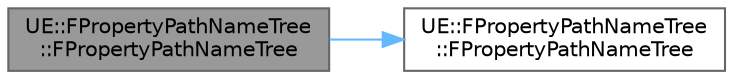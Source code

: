 digraph "UE::FPropertyPathNameTree::FPropertyPathNameTree"
{
 // INTERACTIVE_SVG=YES
 // LATEX_PDF_SIZE
  bgcolor="transparent";
  edge [fontname=Helvetica,fontsize=10,labelfontname=Helvetica,labelfontsize=10];
  node [fontname=Helvetica,fontsize=10,shape=box,height=0.2,width=0.4];
  rankdir="LR";
  Node1 [id="Node000001",label="UE::FPropertyPathNameTree\l::FPropertyPathNameTree",height=0.2,width=0.4,color="gray40", fillcolor="grey60", style="filled", fontcolor="black",tooltip=" "];
  Node1 -> Node2 [id="edge1_Node000001_Node000002",color="steelblue1",style="solid",tooltip=" "];
  Node2 [id="Node000002",label="UE::FPropertyPathNameTree\l::FPropertyPathNameTree",height=0.2,width=0.4,color="grey40", fillcolor="white", style="filled",URL="$de/d55/classUE_1_1FPropertyPathNameTree.html#adc3485f3b5ca40d0d3e0be993fe2c09b",tooltip=" "];
}
